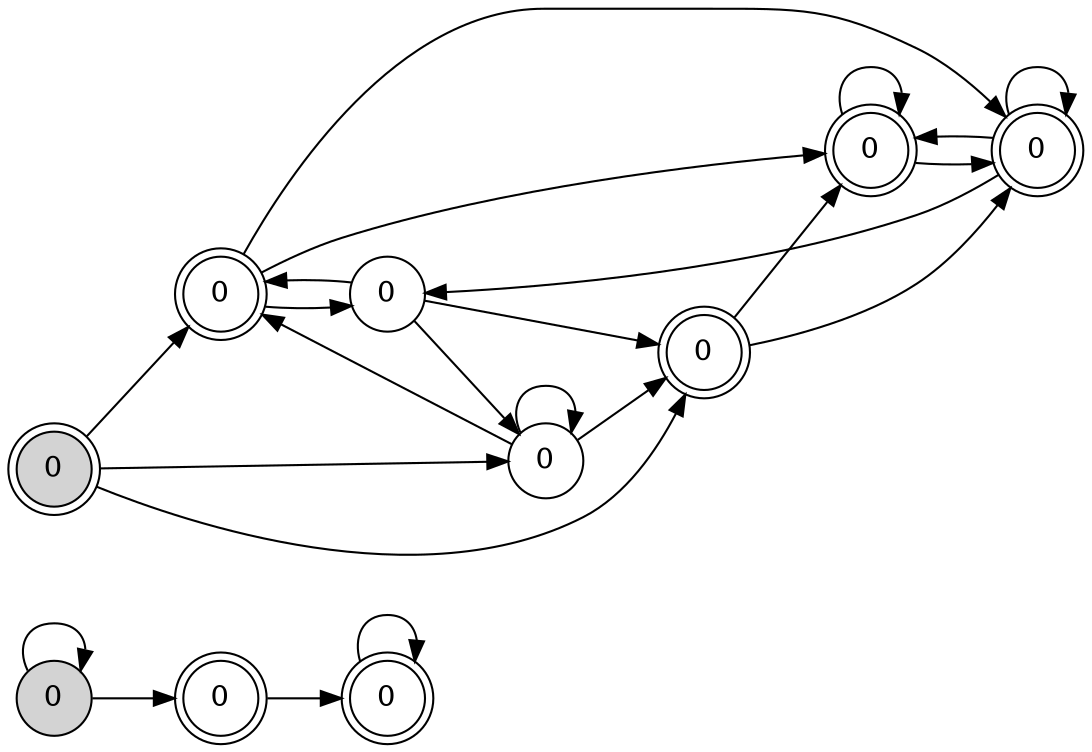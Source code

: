 digraph SBA{
	rankdir=LR
	0 [shape=circle,style=filled,label="0"]
	1 [shape=doublecircle,style=filled,label="0"]
	2 [shape=doublecircle,label="0"]
	3 [shape=doublecircle,label="0"]
	4 [shape=circle,label="0"]
	6 [shape=doublecircle,label="0"]
	8 [shape=circle,label="0"]
	11 [shape=doublecircle,label="0"]
	13 [shape=doublecircle,label="0"]
	15 [shape=doublecircle,label="0"]

	0->0
	0->6
	1->2
	1->3
	1->4
	2->8
	2->11
	2->13
	3->11
	3->13
	4->2
	4->3
	4->4
	6->15
	8->2
	8->3
	8->4
	11->11
	11->13
	13->8
	13->11
	13->13
	15->15
}
